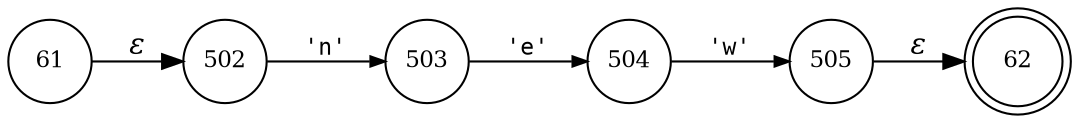 digraph ATN {
rankdir=LR;
s62[fontsize=11, label="62", shape=doublecircle, fixedsize=true, width=.6];
s502[fontsize=11,label="502", shape=circle, fixedsize=true, width=.55, peripheries=1];
s503[fontsize=11,label="503", shape=circle, fixedsize=true, width=.55, peripheries=1];
s504[fontsize=11,label="504", shape=circle, fixedsize=true, width=.55, peripheries=1];
s505[fontsize=11,label="505", shape=circle, fixedsize=true, width=.55, peripheries=1];
s61[fontsize=11,label="61", shape=circle, fixedsize=true, width=.55, peripheries=1];
s61 -> s502 [fontname="Times-Italic", label="&epsilon;"];
s502 -> s503 [fontsize=11, fontname="Courier", arrowsize=.7, label = "'n'", arrowhead = normal];
s503 -> s504 [fontsize=11, fontname="Courier", arrowsize=.7, label = "'e'", arrowhead = normal];
s504 -> s505 [fontsize=11, fontname="Courier", arrowsize=.7, label = "'w'", arrowhead = normal];
s505 -> s62 [fontname="Times-Italic", label="&epsilon;"];
}